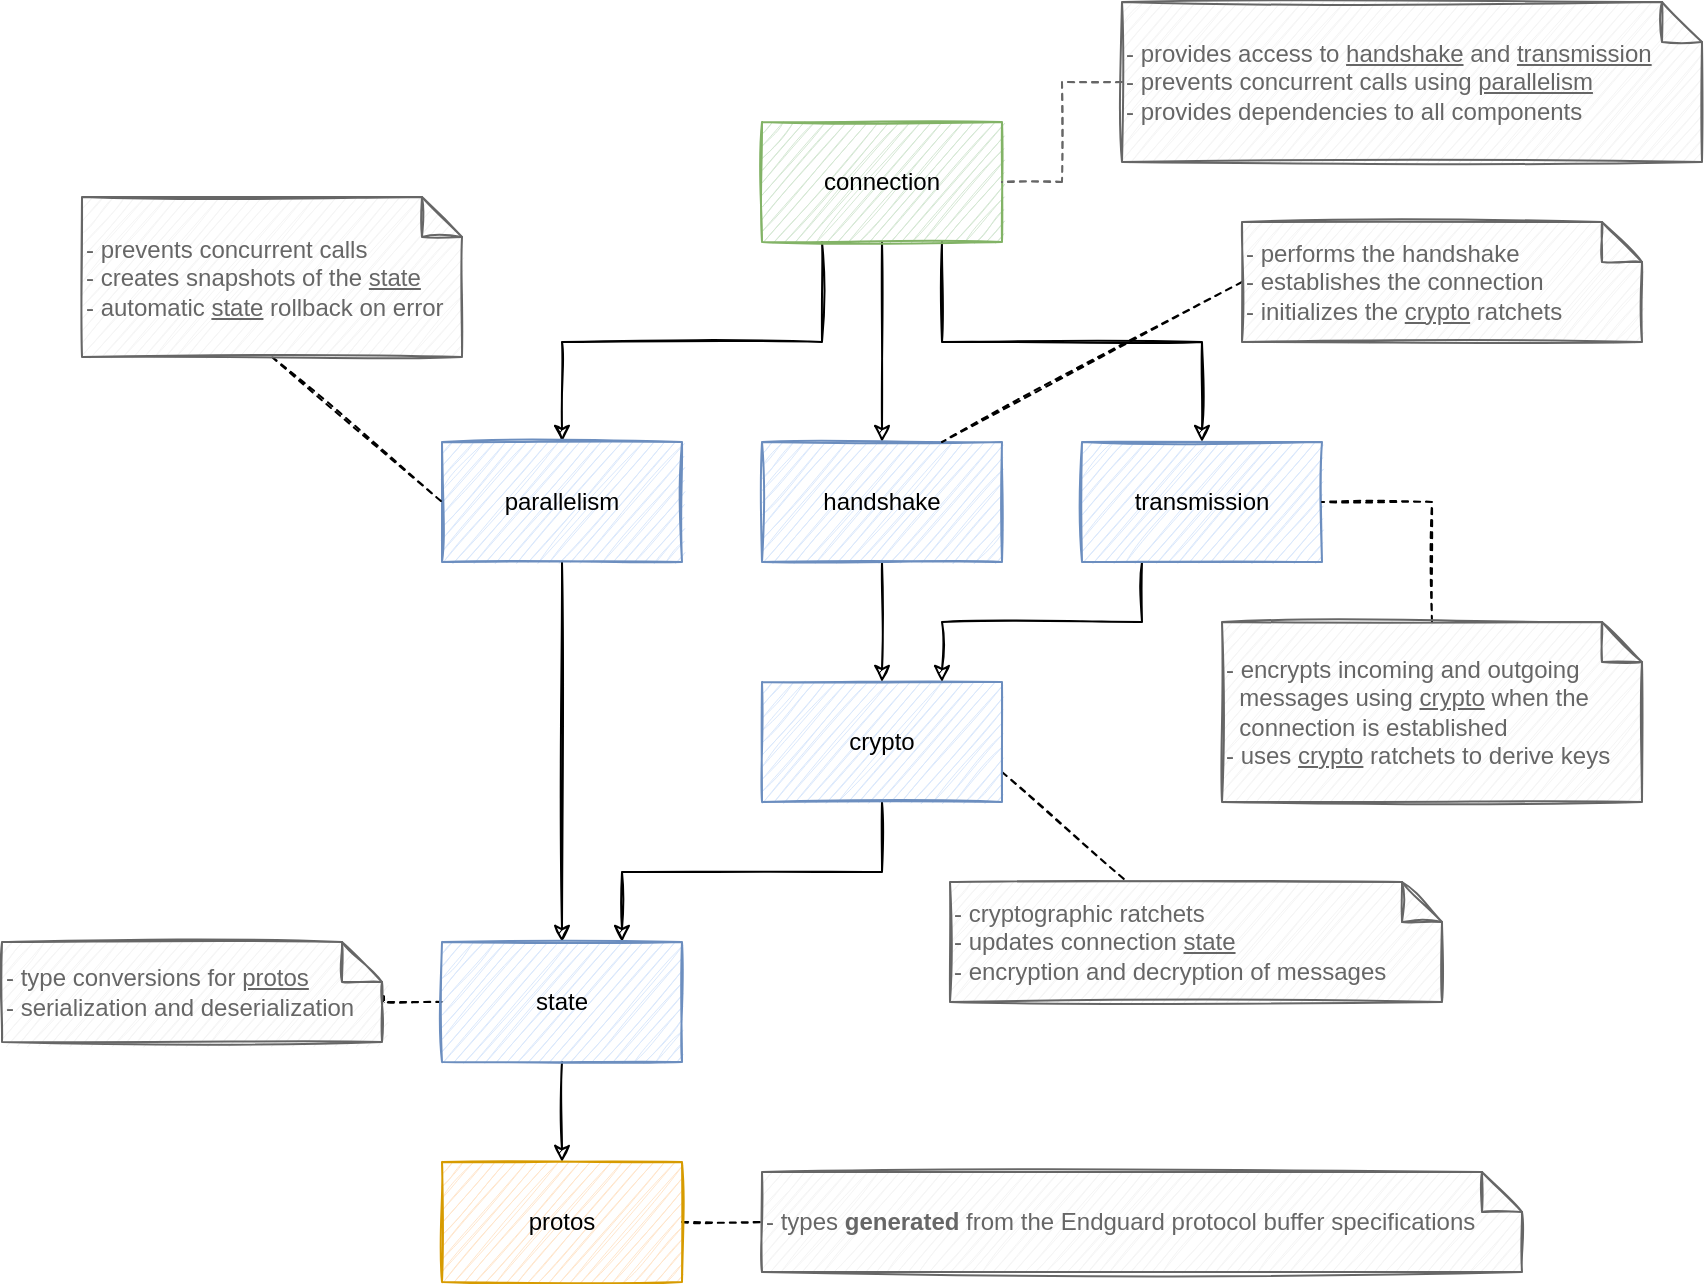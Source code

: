 <mxfile version="14.6.13" type="device"><diagram id="waWWo926jTB3CaRtKuV7" name="Page-1"><mxGraphModel dx="1933" dy="1974" grid="1" gridSize="10" guides="1" tooltips="1" connect="1" arrows="1" fold="1" page="1" pageScale="1" pageWidth="827" pageHeight="1169" math="0" shadow="0"><root><mxCell id="0"/><mxCell id="1" parent="0"/><mxCell id="U8s9OPh6W2FZJ9jdKQD4-13" style="edgeStyle=orthogonalEdgeStyle;rounded=0;orthogonalLoop=1;jettySize=auto;html=1;exitX=0.25;exitY=1;exitDx=0;exitDy=0;entryX=0.5;entryY=0;entryDx=0;entryDy=0;sketch=1;" parent="1" source="U8s9OPh6W2FZJ9jdKQD4-1" target="U8s9OPh6W2FZJ9jdKQD4-3" edge="1"><mxGeometry relative="1" as="geometry"/></mxCell><mxCell id="U8s9OPh6W2FZJ9jdKQD4-14" style="edgeStyle=orthogonalEdgeStyle;rounded=0;orthogonalLoop=1;jettySize=auto;html=1;exitX=0.5;exitY=1;exitDx=0;exitDy=0;entryX=0.5;entryY=0;entryDx=0;entryDy=0;sketch=1;" parent="1" source="U8s9OPh6W2FZJ9jdKQD4-1" target="U8s9OPh6W2FZJ9jdKQD4-4" edge="1"><mxGeometry relative="1" as="geometry"/></mxCell><mxCell id="U8s9OPh6W2FZJ9jdKQD4-15" style="edgeStyle=orthogonalEdgeStyle;rounded=0;orthogonalLoop=1;jettySize=auto;html=1;exitX=0.75;exitY=1;exitDx=0;exitDy=0;entryX=0.5;entryY=0;entryDx=0;entryDy=0;sketch=1;" parent="1" source="U8s9OPh6W2FZJ9jdKQD4-1" target="U8s9OPh6W2FZJ9jdKQD4-5" edge="1"><mxGeometry relative="1" as="geometry"/></mxCell><mxCell id="U8s9OPh6W2FZJ9jdKQD4-1" value="connection" style="rounded=0;whiteSpace=wrap;html=1;fillColor=#d5e8d4;strokeColor=#82b366;glass=0;sketch=1;" parent="1" vertex="1"><mxGeometry x="320" y="40" width="120" height="60" as="geometry"/></mxCell><mxCell id="U8s9OPh6W2FZJ9jdKQD4-10" style="edgeStyle=orthogonalEdgeStyle;rounded=0;orthogonalLoop=1;jettySize=auto;html=1;exitX=0.5;exitY=1;exitDx=0;exitDy=0;entryX=0.75;entryY=0;entryDx=0;entryDy=0;sketch=1;" parent="1" source="U8s9OPh6W2FZJ9jdKQD4-2" target="U8s9OPh6W2FZJ9jdKQD4-8" edge="1"><mxGeometry relative="1" as="geometry"/></mxCell><mxCell id="U8s9OPh6W2FZJ9jdKQD4-27" style="rounded=0;sketch=1;orthogonalLoop=1;jettySize=auto;html=1;exitX=1;exitY=0.75;exitDx=0;exitDy=0;dashed=1;fontColor=#666666;endArrow=none;endFill=0;" parent="1" source="U8s9OPh6W2FZJ9jdKQD4-2" target="U8s9OPh6W2FZJ9jdKQD4-20" edge="1"><mxGeometry relative="1" as="geometry"/></mxCell><mxCell id="U8s9OPh6W2FZJ9jdKQD4-2" value="crypto" style="rounded=0;whiteSpace=wrap;html=1;sketch=1;fillColor=#dae8fc;strokeColor=#6c8ebf;" parent="1" vertex="1"><mxGeometry x="320" y="320" width="120" height="60" as="geometry"/></mxCell><mxCell id="U8s9OPh6W2FZJ9jdKQD4-9" style="edgeStyle=orthogonalEdgeStyle;rounded=0;orthogonalLoop=1;jettySize=auto;html=1;exitX=0.5;exitY=1;exitDx=0;exitDy=0;entryX=0.5;entryY=0;entryDx=0;entryDy=0;sketch=1;" parent="1" source="U8s9OPh6W2FZJ9jdKQD4-3" target="U8s9OPh6W2FZJ9jdKQD4-8" edge="1"><mxGeometry relative="1" as="geometry"/></mxCell><mxCell id="U8s9OPh6W2FZJ9jdKQD4-3" value="parallelism" style="rounded=0;whiteSpace=wrap;html=1;fillColor=#dae8fc;strokeColor=#6c8ebf;sketch=1;" parent="1" vertex="1"><mxGeometry x="160" y="200" width="120" height="60" as="geometry"/></mxCell><mxCell id="U8s9OPh6W2FZJ9jdKQD4-6" style="edgeStyle=orthogonalEdgeStyle;rounded=0;orthogonalLoop=1;jettySize=auto;html=1;exitX=0.5;exitY=1;exitDx=0;exitDy=0;entryX=0.5;entryY=0;entryDx=0;entryDy=0;sketch=1;" parent="1" source="U8s9OPh6W2FZJ9jdKQD4-4" target="U8s9OPh6W2FZJ9jdKQD4-2" edge="1"><mxGeometry relative="1" as="geometry"/></mxCell><mxCell id="U8s9OPh6W2FZJ9jdKQD4-4" value="handshake" style="rounded=0;whiteSpace=wrap;html=1;fillColor=#dae8fc;strokeColor=#6c8ebf;sketch=1;" parent="1" vertex="1"><mxGeometry x="320" y="200" width="120" height="60" as="geometry"/></mxCell><mxCell id="U8s9OPh6W2FZJ9jdKQD4-7" style="edgeStyle=orthogonalEdgeStyle;rounded=0;orthogonalLoop=1;jettySize=auto;html=1;exitX=0.25;exitY=1;exitDx=0;exitDy=0;entryX=0.75;entryY=0;entryDx=0;entryDy=0;sketch=1;" parent="1" source="U8s9OPh6W2FZJ9jdKQD4-5" target="U8s9OPh6W2FZJ9jdKQD4-2" edge="1"><mxGeometry relative="1" as="geometry"/></mxCell><mxCell id="U8s9OPh6W2FZJ9jdKQD4-5" value="transmission" style="rounded=0;whiteSpace=wrap;html=1;fillColor=#dae8fc;strokeColor=#6c8ebf;sketch=1;" parent="1" vertex="1"><mxGeometry x="480" y="200" width="120" height="60" as="geometry"/></mxCell><mxCell id="U8s9OPh6W2FZJ9jdKQD4-12" style="edgeStyle=orthogonalEdgeStyle;rounded=0;orthogonalLoop=1;jettySize=auto;html=1;exitX=0.5;exitY=1;exitDx=0;exitDy=0;entryX=0.5;entryY=0;entryDx=0;entryDy=0;sketch=1;" parent="1" source="U8s9OPh6W2FZJ9jdKQD4-8" target="U8s9OPh6W2FZJ9jdKQD4-11" edge="1"><mxGeometry relative="1" as="geometry"/></mxCell><mxCell id="U8s9OPh6W2FZJ9jdKQD4-31" style="edgeStyle=orthogonalEdgeStyle;rounded=0;sketch=1;orthogonalLoop=1;jettySize=auto;html=1;exitX=0;exitY=0.5;exitDx=0;exitDy=0;entryX=1.005;entryY=0.5;entryDx=0;entryDy=0;entryPerimeter=0;dashed=1;fontColor=#666666;endArrow=none;endFill=0;" parent="1" source="U8s9OPh6W2FZJ9jdKQD4-8" target="U8s9OPh6W2FZJ9jdKQD4-18" edge="1"><mxGeometry relative="1" as="geometry"/></mxCell><mxCell id="U8s9OPh6W2FZJ9jdKQD4-8" value="state" style="rounded=0;whiteSpace=wrap;html=1;sketch=1;fillColor=#dae8fc;strokeColor=#6c8ebf;" parent="1" vertex="1"><mxGeometry x="160" y="450" width="120" height="60" as="geometry"/></mxCell><mxCell id="U8s9OPh6W2FZJ9jdKQD4-28" style="edgeStyle=orthogonalEdgeStyle;rounded=0;sketch=1;orthogonalLoop=1;jettySize=auto;html=1;exitX=1;exitY=0.5;exitDx=0;exitDy=0;entryX=0;entryY=0.5;entryDx=0;entryDy=0;entryPerimeter=0;dashed=1;fontColor=#666666;endArrow=none;endFill=0;" parent="1" source="U8s9OPh6W2FZJ9jdKQD4-11" target="U8s9OPh6W2FZJ9jdKQD4-19" edge="1"><mxGeometry relative="1" as="geometry"/></mxCell><mxCell id="U8s9OPh6W2FZJ9jdKQD4-11" value="protos" style="rounded=0;whiteSpace=wrap;html=1;fillColor=#ffe6cc;strokeColor=#d79b00;sketch=1;" parent="1" vertex="1"><mxGeometry x="160" y="560" width="120" height="60" as="geometry"/></mxCell><mxCell id="U8s9OPh6W2FZJ9jdKQD4-24" style="edgeStyle=orthogonalEdgeStyle;rounded=0;sketch=1;orthogonalLoop=1;jettySize=auto;html=1;exitX=0;exitY=0.5;exitDx=0;exitDy=0;exitPerimeter=0;fontColor=#666666;fillColor=#f5f5f5;strokeColor=#666666;endArrow=none;endFill=0;dashed=1;" parent="1" source="U8s9OPh6W2FZJ9jdKQD4-16" target="U8s9OPh6W2FZJ9jdKQD4-1" edge="1"><mxGeometry relative="1" as="geometry"/></mxCell><mxCell id="U8s9OPh6W2FZJ9jdKQD4-16" value="- provides access to &lt;u&gt;handshake&lt;/u&gt; and &lt;u&gt;transmission&lt;/u&gt;&lt;br&gt;- prevents concurrent calls using &lt;u&gt;parallelism&lt;br&gt;&lt;/u&gt;- provides dependencies to all components" style="shape=note;size=20;whiteSpace=wrap;html=1;align=left;sketch=1;fillColor=#f5f5f5;strokeColor=#666666;fontColor=#666666;" parent="1" vertex="1"><mxGeometry x="500" y="-20" width="290" height="80" as="geometry"/></mxCell><mxCell id="U8s9OPh6W2FZJ9jdKQD4-32" style="rounded=0;sketch=1;orthogonalLoop=1;jettySize=auto;html=1;exitX=0.5;exitY=1;exitDx=0;exitDy=0;exitPerimeter=0;entryX=0;entryY=0.5;entryDx=0;entryDy=0;dashed=1;fontColor=#666666;endArrow=none;endFill=0;" parent="1" source="U8s9OPh6W2FZJ9jdKQD4-17" target="U8s9OPh6W2FZJ9jdKQD4-3" edge="1"><mxGeometry relative="1" as="geometry"/></mxCell><mxCell id="U8s9OPh6W2FZJ9jdKQD4-17" value="- prevents concurrent calls&lt;br&gt;- creates snapshots of the &lt;u&gt;state&lt;/u&gt;&lt;br&gt;- automatic &lt;u&gt;state&lt;/u&gt; rollback on error" style="shape=note;size=20;whiteSpace=wrap;html=1;align=left;sketch=1;fillColor=#f5f5f5;strokeColor=#666666;fontColor=#666666;" parent="1" vertex="1"><mxGeometry x="-20" y="77.5" width="190" height="80" as="geometry"/></mxCell><mxCell id="U8s9OPh6W2FZJ9jdKQD4-18" value="- type conversions for &lt;u&gt;protos&lt;/u&gt;&lt;br&gt;- serialization and deserialization" style="shape=note;size=20;whiteSpace=wrap;html=1;align=left;sketch=1;fillColor=#f5f5f5;strokeColor=#666666;fontColor=#666666;" parent="1" vertex="1"><mxGeometry x="-60" y="450" width="190" height="50" as="geometry"/></mxCell><mxCell id="U8s9OPh6W2FZJ9jdKQD4-19" value="- types &lt;b&gt;generated&lt;/b&gt; from the Endguard protocol buffer specifications" style="shape=note;size=20;whiteSpace=wrap;html=1;align=left;sketch=1;fillColor=#f5f5f5;strokeColor=#666666;fontColor=#666666;" parent="1" vertex="1"><mxGeometry x="320" y="565" width="380" height="50" as="geometry"/></mxCell><mxCell id="U8s9OPh6W2FZJ9jdKQD4-20" value="- cryptographic ratchets&lt;br&gt;- updates connection &lt;u&gt;state&lt;/u&gt;&lt;br&gt;- encryption and decryption of messages" style="shape=note;size=20;whiteSpace=wrap;html=1;align=left;sketch=1;fillColor=#f5f5f5;strokeColor=#666666;fontColor=#666666;" parent="1" vertex="1"><mxGeometry x="414" y="420" width="246" height="60" as="geometry"/></mxCell><mxCell id="U8s9OPh6W2FZJ9jdKQD4-25" style="rounded=0;sketch=1;orthogonalLoop=1;jettySize=auto;html=1;exitX=0;exitY=0.5;exitDx=0;exitDy=0;exitPerimeter=0;entryX=0.75;entryY=0;entryDx=0;entryDy=0;dashed=1;fontColor=#666666;endArrow=none;endFill=0;" parent="1" source="U8s9OPh6W2FZJ9jdKQD4-21" target="U8s9OPh6W2FZJ9jdKQD4-4" edge="1"><mxGeometry relative="1" as="geometry"/></mxCell><mxCell id="U8s9OPh6W2FZJ9jdKQD4-21" value="- performs the handshake&lt;br&gt;- establishes the connection&lt;br&gt;- initializes the &lt;u&gt;crypto&lt;/u&gt; ratchets" style="shape=note;size=20;whiteSpace=wrap;html=1;align=left;sketch=1;fillColor=#f5f5f5;strokeColor=#666666;fontColor=#666666;" parent="1" vertex="1"><mxGeometry x="560" y="90" width="200" height="60" as="geometry"/></mxCell><mxCell id="U8s9OPh6W2FZJ9jdKQD4-26" style="edgeStyle=orthogonalEdgeStyle;rounded=0;sketch=1;orthogonalLoop=1;jettySize=auto;html=1;exitX=0.5;exitY=0;exitDx=0;exitDy=0;exitPerimeter=0;entryX=1;entryY=0.5;entryDx=0;entryDy=0;dashed=1;fontColor=#666666;endArrow=none;endFill=0;" parent="1" source="U8s9OPh6W2FZJ9jdKQD4-22" target="U8s9OPh6W2FZJ9jdKQD4-5" edge="1"><mxGeometry relative="1" as="geometry"/></mxCell><mxCell id="U8s9OPh6W2FZJ9jdKQD4-22" value="- encrypts incoming and outgoing&lt;br&gt;&amp;nbsp; messages using &lt;u&gt;crypto&lt;/u&gt; when the&lt;br&gt;&amp;nbsp; connection is established&lt;br&gt;- uses&amp;nbsp;&lt;u&gt;crypto&lt;/u&gt;&amp;nbsp;ratchets to derive keys" style="shape=note;size=20;whiteSpace=wrap;html=1;align=left;sketch=1;fillColor=#f5f5f5;strokeColor=#666666;fontColor=#666666;" parent="1" vertex="1"><mxGeometry x="550" y="290" width="210" height="90" as="geometry"/></mxCell></root></mxGraphModel></diagram></mxfile>